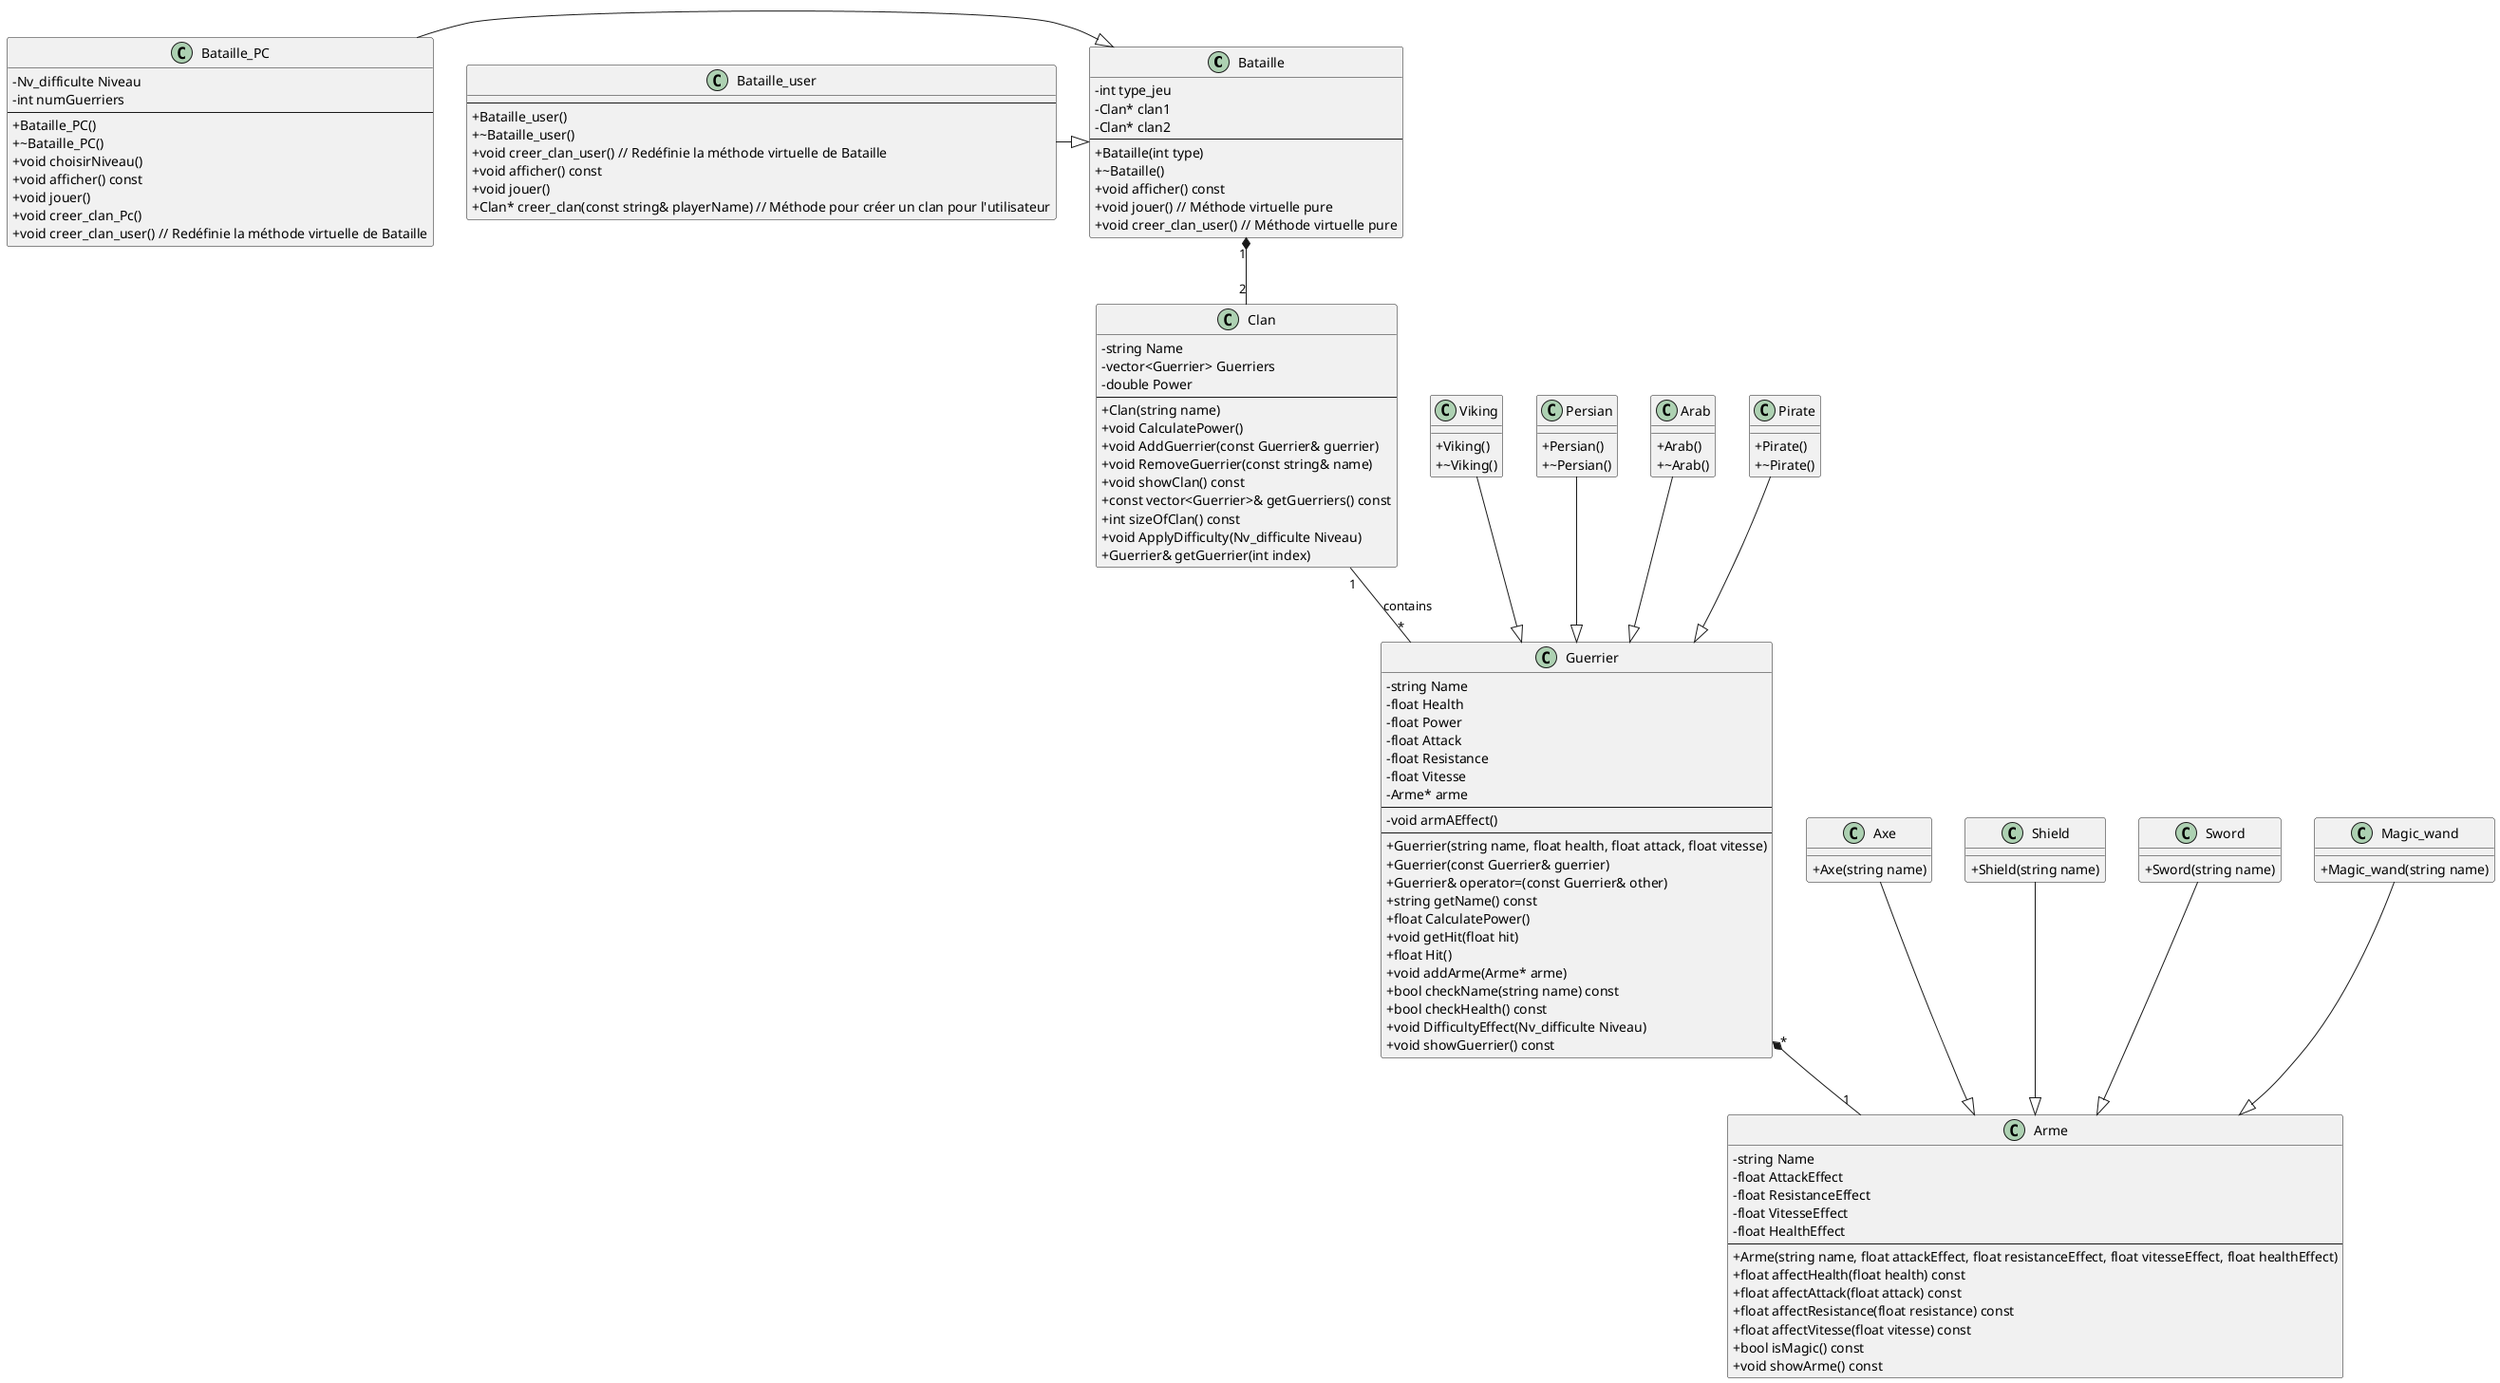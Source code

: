 @startuml
skinparam classAttributeIconSize 0


class Bataille {
    - int type_jeu
    - Clan* clan1
    - Clan* clan2
    --
    + Bataille(int type)
    + ~Bataille()
    + void afficher() const
    + void jouer() // Méthode virtuelle pure
    + void creer_clan_user() // Méthode virtuelle pure
}

class Bataille_user {
    --
    + Bataille_user()
    + ~Bataille_user()
    + void creer_clan_user() // Redéfinie la méthode virtuelle de Bataille
    + void afficher() const
    + void jouer()
    + Clan* creer_clan(const string& playerName) // Méthode pour créer un clan pour l'utilisateur
}
class Bataille_PC {
    - Nv_difficulte Niveau
    - int numGuerriers
    --
    + Bataille_PC()
    + ~Bataille_PC()
    + void choisirNiveau()
    + void afficher() const
    + void jouer()
    + void creer_clan_Pc()
    + void creer_clan_user() // Redéfinie la méthode virtuelle de Bataille
}

class Guerrier {
    - string Name
    - float Health
    - float Power
    - float Attack
    - float Resistance 
    - float Vitesse
    - Arme* arme
    --
    - void armAEffect()
    --
    + Guerrier(string name, float health, float attack, float vitesse)
    + Guerrier(const Guerrier& guerrier)
    + Guerrier& operator=(const Guerrier& other)
    + string getName() const
    + float CalculatePower()
    + void getHit(float hit)
    + float Hit()
    + void addArme(Arme* arme)
    + bool checkName(string name) const
    + bool checkHealth() const
    + void DifficultyEffect(Nv_difficulte Niveau)
    + void showGuerrier() const
}
class Viking {
    + Viking()
    + ~Viking()
}

class Persian {
    + Persian()
    + ~Persian()
}

class Arab {
    + Arab()
    + ~Arab()
}

class Pirate {
    + Pirate()
    + ~Pirate()
}
class Arme {
    - string Name
    - float AttackEffect
    - float ResistanceEffect
    - float VitesseEffect
    - float HealthEffect
    --
    + Arme(string name, float attackEffect, float resistanceEffect, float vitesseEffect, float healthEffect)
    + float affectHealth(float health) const
    + float affectAttack(float attack) const
    + float affectResistance(float resistance) const
    + float affectVitesse(float vitesse) const
    + bool isMagic() const
    + void showArme() const
}

class Axe {
    + Axe(string name)
}

class Shield {
    + Shield(string name)
}

class Sword {
    + Sword(string name)
}

class Magic_wand {
    + Magic_wand(string name)
}

class Clan {
    - string Name
    - vector<Guerrier> Guerriers
    - double Power
    --
    + Clan(string name)
    + void CalculatePower()
    + void AddGuerrier(const Guerrier& guerrier)
    + void RemoveGuerrier(const string& name)
    + void showClan() const
    + const vector<Guerrier>& getGuerriers() const
    + int sizeOfClan() const
    + void ApplyDifficulty(Nv_difficulte Niveau)
    + Guerrier& getGuerrier(int index)
}

Bataille "1" *-- "2" Clan 
Bataille_PC -|> Bataille 
Clan "1" -- "*" Guerrier : contains

Bataille_user -|> Bataille  

Axe --|> Arme
Shield --|> Arme
Sword --|> Arme
Magic_wand --|> Arme
Guerrier "*" *-- "1" Arme
Viking --|> Guerrier
Persian --|> Guerrier
Arab --|> Guerrier
Pirate --|> Guerrier


@enduml